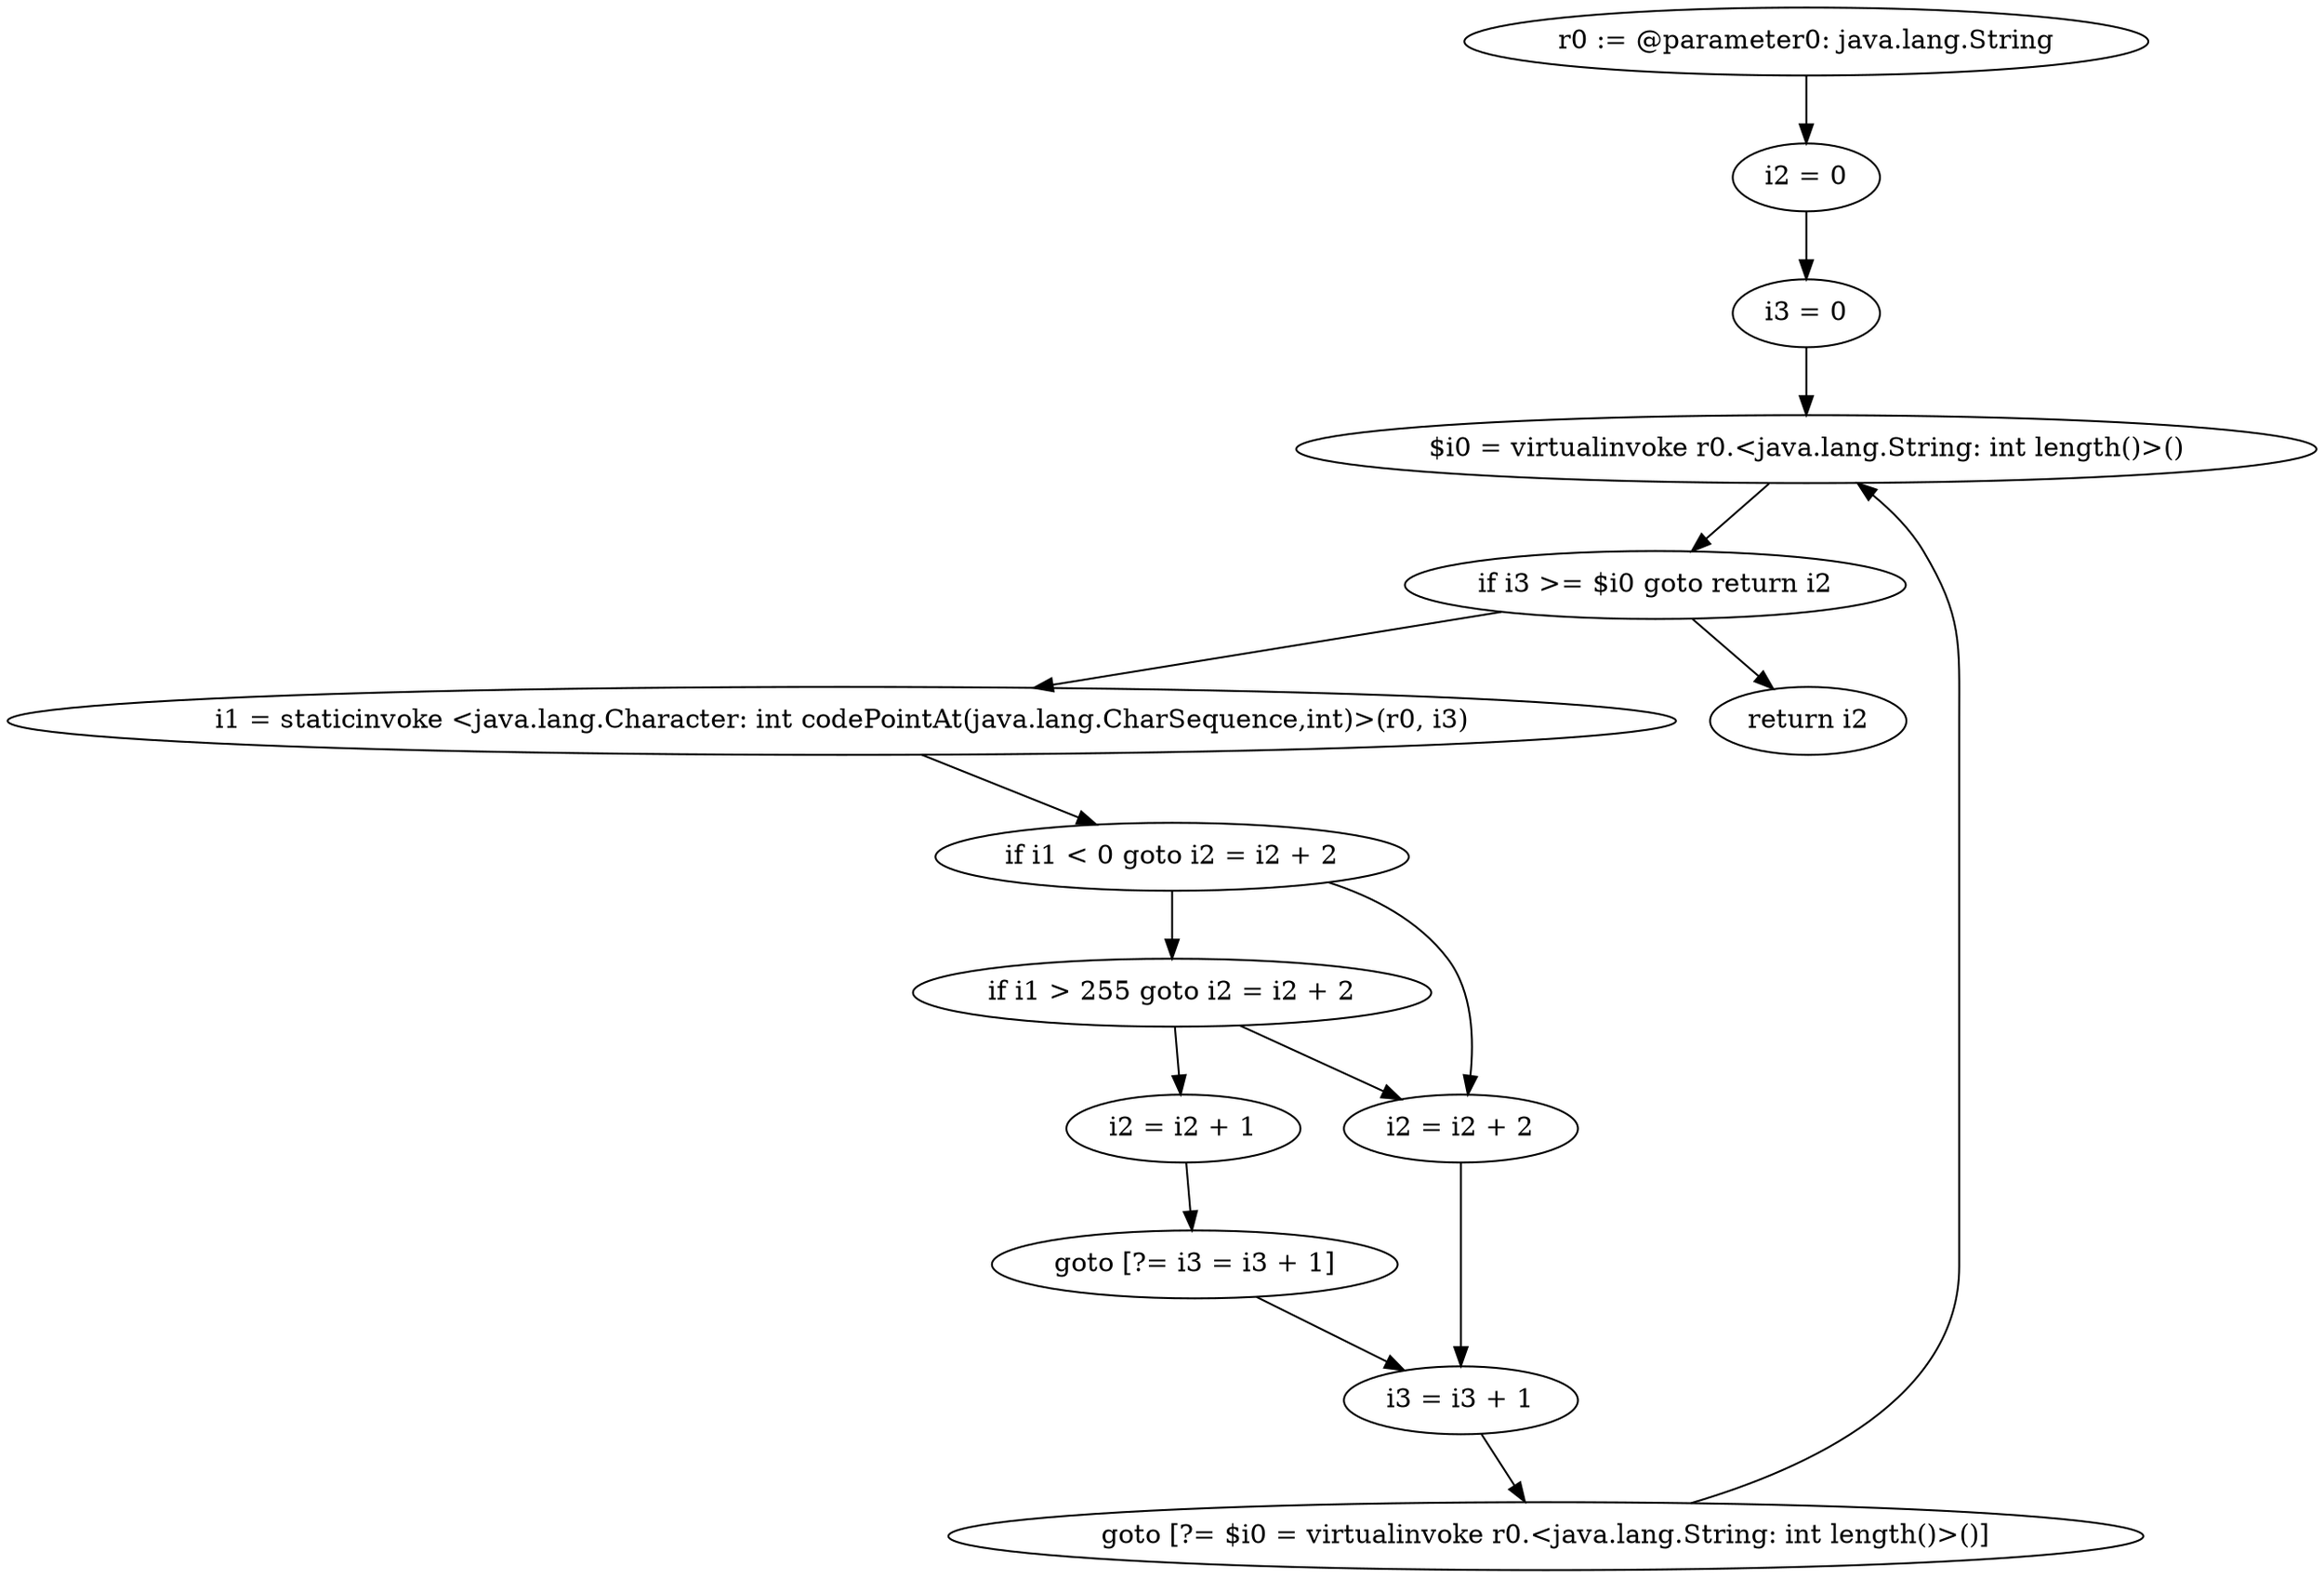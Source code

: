 digraph "unitGraph" {
    "r0 := @parameter0: java.lang.String"
    "i2 = 0"
    "i3 = 0"
    "$i0 = virtualinvoke r0.<java.lang.String: int length()>()"
    "if i3 >= $i0 goto return i2"
    "i1 = staticinvoke <java.lang.Character: int codePointAt(java.lang.CharSequence,int)>(r0, i3)"
    "if i1 < 0 goto i2 = i2 + 2"
    "if i1 > 255 goto i2 = i2 + 2"
    "i2 = i2 + 1"
    "goto [?= i3 = i3 + 1]"
    "i2 = i2 + 2"
    "i3 = i3 + 1"
    "goto [?= $i0 = virtualinvoke r0.<java.lang.String: int length()>()]"
    "return i2"
    "r0 := @parameter0: java.lang.String"->"i2 = 0";
    "i2 = 0"->"i3 = 0";
    "i3 = 0"->"$i0 = virtualinvoke r0.<java.lang.String: int length()>()";
    "$i0 = virtualinvoke r0.<java.lang.String: int length()>()"->"if i3 >= $i0 goto return i2";
    "if i3 >= $i0 goto return i2"->"i1 = staticinvoke <java.lang.Character: int codePointAt(java.lang.CharSequence,int)>(r0, i3)";
    "if i3 >= $i0 goto return i2"->"return i2";
    "i1 = staticinvoke <java.lang.Character: int codePointAt(java.lang.CharSequence,int)>(r0, i3)"->"if i1 < 0 goto i2 = i2 + 2";
    "if i1 < 0 goto i2 = i2 + 2"->"if i1 > 255 goto i2 = i2 + 2";
    "if i1 < 0 goto i2 = i2 + 2"->"i2 = i2 + 2";
    "if i1 > 255 goto i2 = i2 + 2"->"i2 = i2 + 1";
    "if i1 > 255 goto i2 = i2 + 2"->"i2 = i2 + 2";
    "i2 = i2 + 1"->"goto [?= i3 = i3 + 1]";
    "goto [?= i3 = i3 + 1]"->"i3 = i3 + 1";
    "i2 = i2 + 2"->"i3 = i3 + 1";
    "i3 = i3 + 1"->"goto [?= $i0 = virtualinvoke r0.<java.lang.String: int length()>()]";
    "goto [?= $i0 = virtualinvoke r0.<java.lang.String: int length()>()]"->"$i0 = virtualinvoke r0.<java.lang.String: int length()>()";
}
